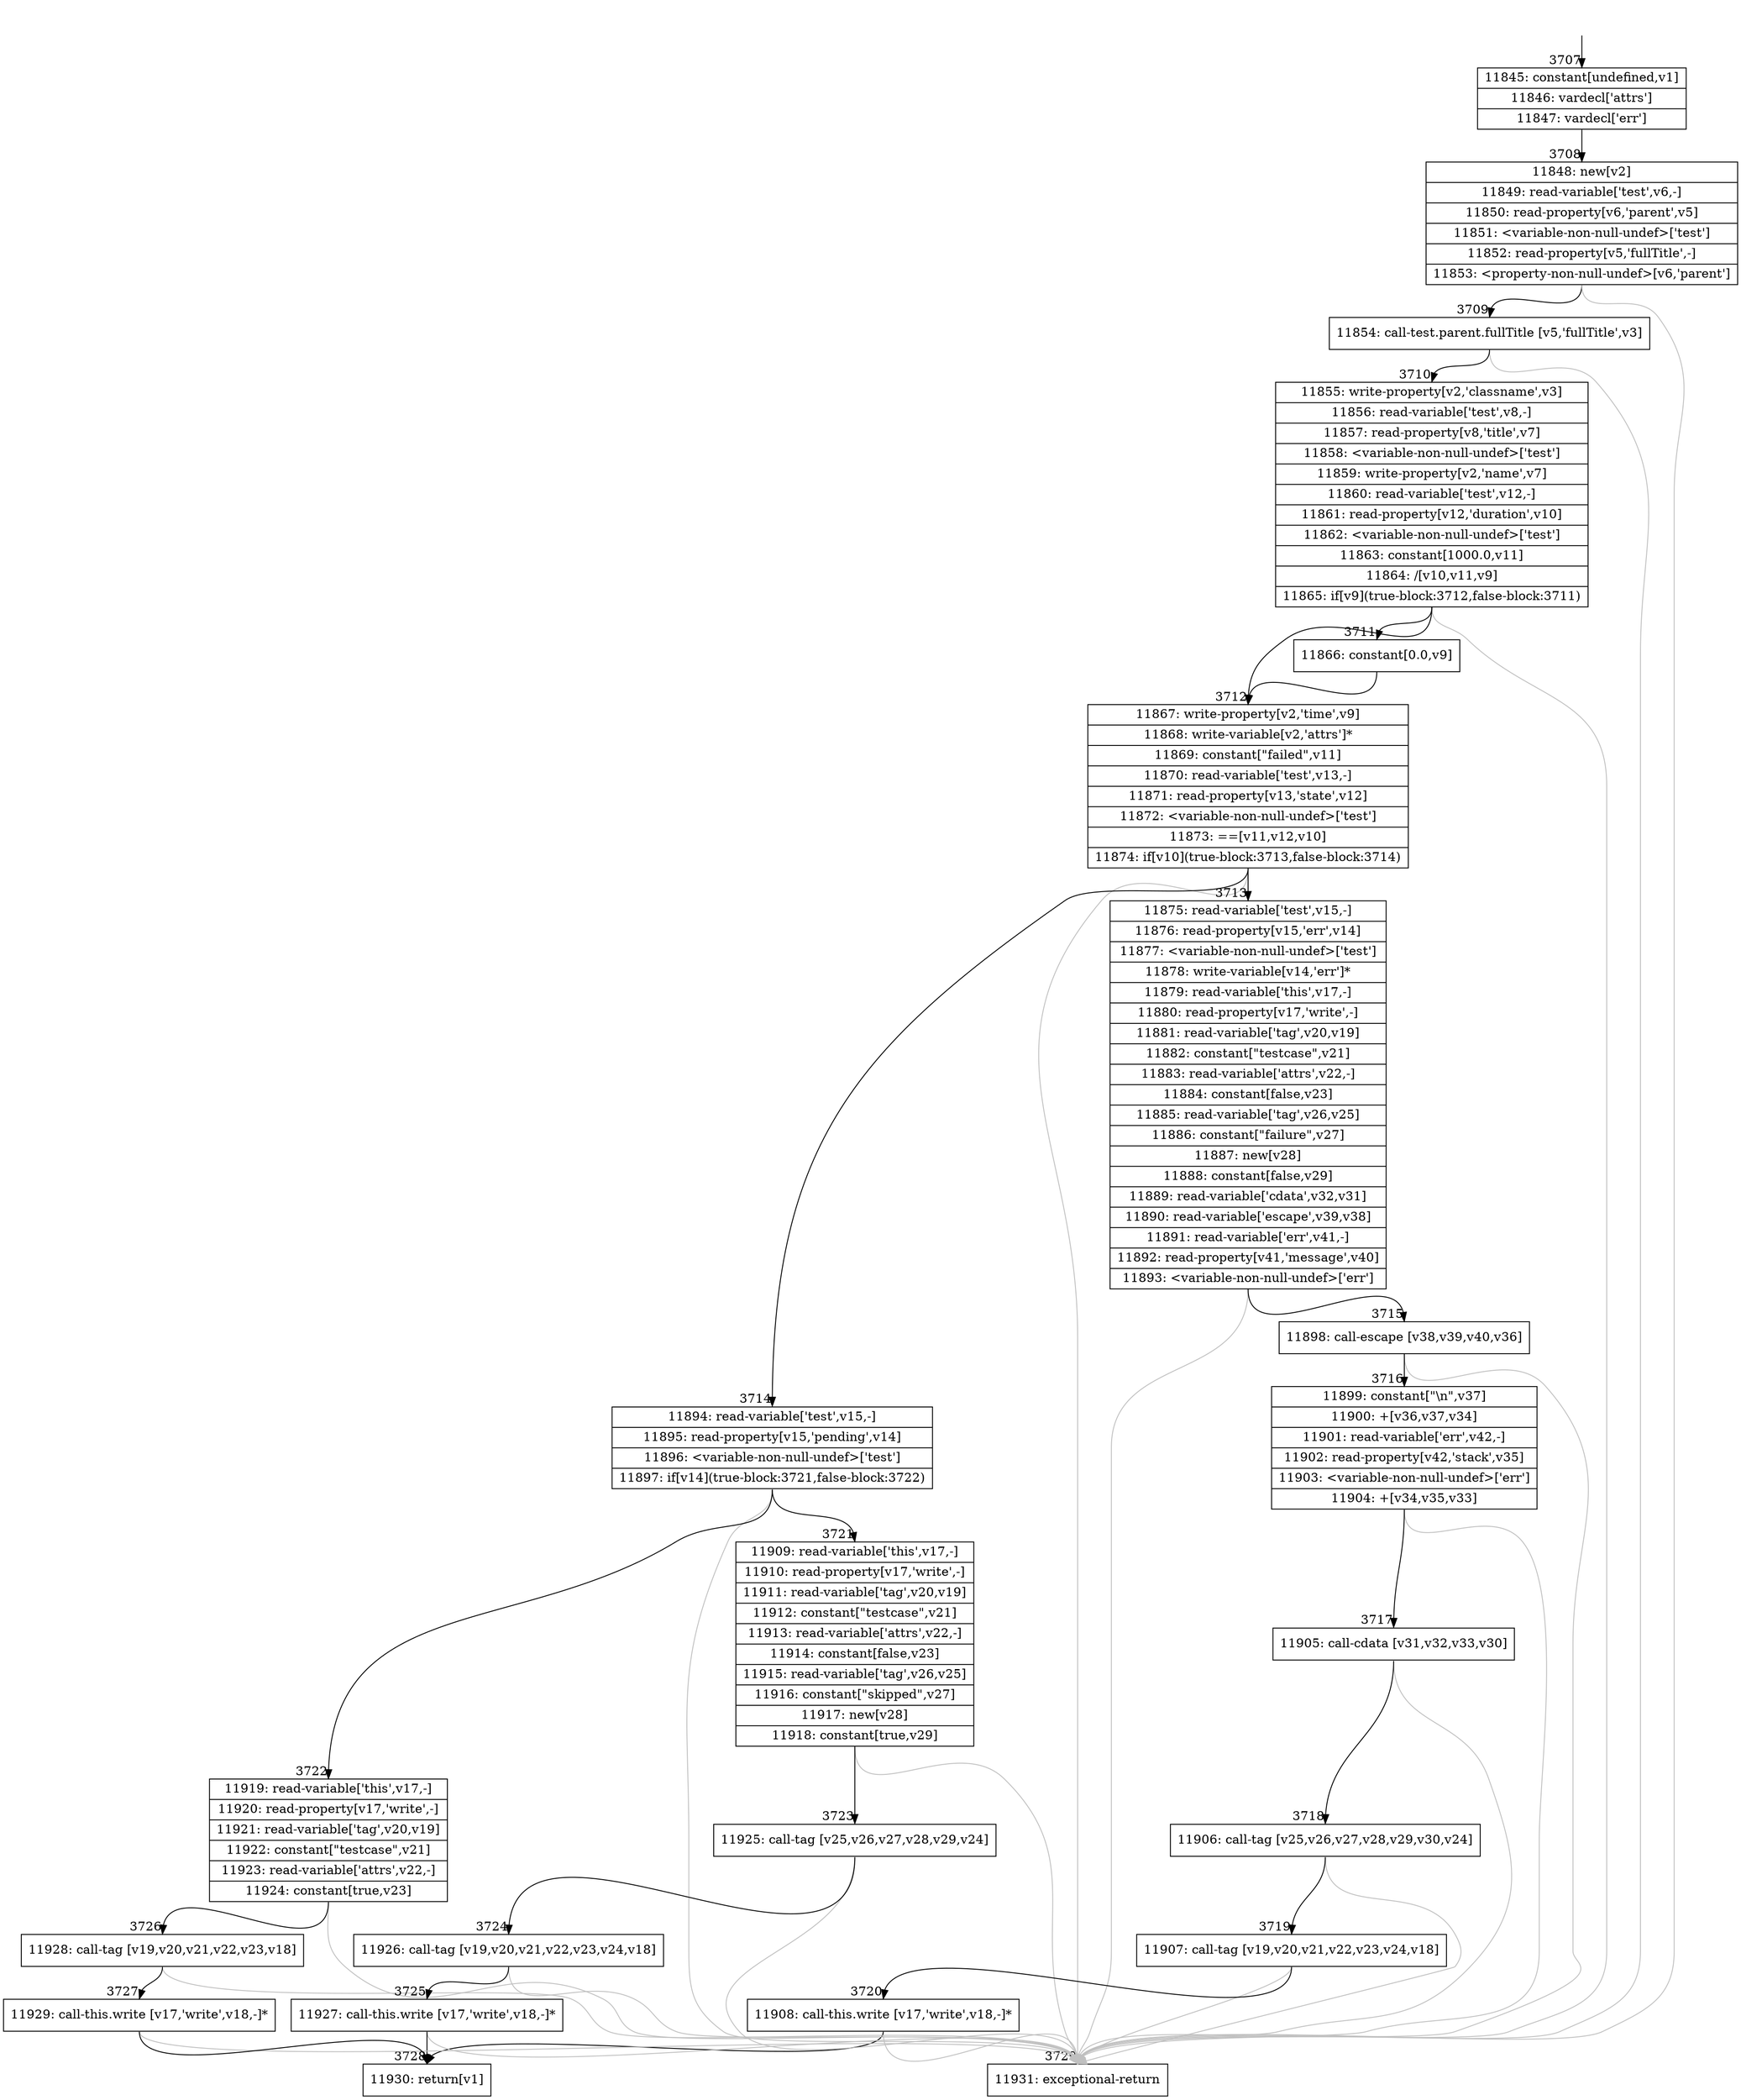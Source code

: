 digraph {
rankdir="TD"
BB_entry336[shape=none,label=""];
BB_entry336 -> BB3707 [tailport=s, headport=n, headlabel="    3707"]
BB3707 [shape=record label="{11845: constant[undefined,v1]|11846: vardecl['attrs']|11847: vardecl['err']}" ] 
BB3707 -> BB3708 [tailport=s, headport=n, headlabel="      3708"]
BB3708 [shape=record label="{11848: new[v2]|11849: read-variable['test',v6,-]|11850: read-property[v6,'parent',v5]|11851: \<variable-non-null-undef\>['test']|11852: read-property[v5,'fullTitle',-]|11853: \<property-non-null-undef\>[v6,'parent']}" ] 
BB3708 -> BB3709 [tailport=s, headport=n, headlabel="      3709"]
BB3708 -> BB3729 [tailport=s, headport=n, color=gray, headlabel="      3729"]
BB3709 [shape=record label="{11854: call-test.parent.fullTitle [v5,'fullTitle',v3]}" ] 
BB3709 -> BB3710 [tailport=s, headport=n, headlabel="      3710"]
BB3709 -> BB3729 [tailport=s, headport=n, color=gray]
BB3710 [shape=record label="{11855: write-property[v2,'classname',v3]|11856: read-variable['test',v8,-]|11857: read-property[v8,'title',v7]|11858: \<variable-non-null-undef\>['test']|11859: write-property[v2,'name',v7]|11860: read-variable['test',v12,-]|11861: read-property[v12,'duration',v10]|11862: \<variable-non-null-undef\>['test']|11863: constant[1000.0,v11]|11864: /[v10,v11,v9]|11865: if[v9](true-block:3712,false-block:3711)}" ] 
BB3710 -> BB3712 [tailport=s, headport=n, headlabel="      3712"]
BB3710 -> BB3711 [tailport=s, headport=n, headlabel="      3711"]
BB3710 -> BB3729 [tailport=s, headport=n, color=gray]
BB3711 [shape=record label="{11866: constant[0.0,v9]}" ] 
BB3711 -> BB3712 [tailport=s, headport=n]
BB3712 [shape=record label="{11867: write-property[v2,'time',v9]|11868: write-variable[v2,'attrs']*|11869: constant[\"failed\",v11]|11870: read-variable['test',v13,-]|11871: read-property[v13,'state',v12]|11872: \<variable-non-null-undef\>['test']|11873: ==[v11,v12,v10]|11874: if[v10](true-block:3713,false-block:3714)}" ] 
BB3712 -> BB3713 [tailport=s, headport=n, headlabel="      3713"]
BB3712 -> BB3714 [tailport=s, headport=n, headlabel="      3714"]
BB3712 -> BB3729 [tailport=s, headport=n, color=gray]
BB3713 [shape=record label="{11875: read-variable['test',v15,-]|11876: read-property[v15,'err',v14]|11877: \<variable-non-null-undef\>['test']|11878: write-variable[v14,'err']*|11879: read-variable['this',v17,-]|11880: read-property[v17,'write',-]|11881: read-variable['tag',v20,v19]|11882: constant[\"testcase\",v21]|11883: read-variable['attrs',v22,-]|11884: constant[false,v23]|11885: read-variable['tag',v26,v25]|11886: constant[\"failure\",v27]|11887: new[v28]|11888: constant[false,v29]|11889: read-variable['cdata',v32,v31]|11890: read-variable['escape',v39,v38]|11891: read-variable['err',v41,-]|11892: read-property[v41,'message',v40]|11893: \<variable-non-null-undef\>['err']}" ] 
BB3713 -> BB3715 [tailport=s, headport=n, headlabel="      3715"]
BB3713 -> BB3729 [tailport=s, headport=n, color=gray]
BB3714 [shape=record label="{11894: read-variable['test',v15,-]|11895: read-property[v15,'pending',v14]|11896: \<variable-non-null-undef\>['test']|11897: if[v14](true-block:3721,false-block:3722)}" ] 
BB3714 -> BB3721 [tailport=s, headport=n, headlabel="      3721"]
BB3714 -> BB3722 [tailport=s, headport=n, headlabel="      3722"]
BB3714 -> BB3729 [tailport=s, headport=n, color=gray]
BB3715 [shape=record label="{11898: call-escape [v38,v39,v40,v36]}" ] 
BB3715 -> BB3716 [tailport=s, headport=n, headlabel="      3716"]
BB3715 -> BB3729 [tailport=s, headport=n, color=gray]
BB3716 [shape=record label="{11899: constant[\"\\n\",v37]|11900: +[v36,v37,v34]|11901: read-variable['err',v42,-]|11902: read-property[v42,'stack',v35]|11903: \<variable-non-null-undef\>['err']|11904: +[v34,v35,v33]}" ] 
BB3716 -> BB3717 [tailport=s, headport=n, headlabel="      3717"]
BB3716 -> BB3729 [tailport=s, headport=n, color=gray]
BB3717 [shape=record label="{11905: call-cdata [v31,v32,v33,v30]}" ] 
BB3717 -> BB3718 [tailport=s, headport=n, headlabel="      3718"]
BB3717 -> BB3729 [tailport=s, headport=n, color=gray]
BB3718 [shape=record label="{11906: call-tag [v25,v26,v27,v28,v29,v30,v24]}" ] 
BB3718 -> BB3719 [tailport=s, headport=n, headlabel="      3719"]
BB3718 -> BB3729 [tailport=s, headport=n, color=gray]
BB3719 [shape=record label="{11907: call-tag [v19,v20,v21,v22,v23,v24,v18]}" ] 
BB3719 -> BB3720 [tailport=s, headport=n, headlabel="      3720"]
BB3719 -> BB3729 [tailport=s, headport=n, color=gray]
BB3720 [shape=record label="{11908: call-this.write [v17,'write',v18,-]*}" ] 
BB3720 -> BB3728 [tailport=s, headport=n, headlabel="      3728"]
BB3720 -> BB3729 [tailport=s, headport=n, color=gray]
BB3721 [shape=record label="{11909: read-variable['this',v17,-]|11910: read-property[v17,'write',-]|11911: read-variable['tag',v20,v19]|11912: constant[\"testcase\",v21]|11913: read-variable['attrs',v22,-]|11914: constant[false,v23]|11915: read-variable['tag',v26,v25]|11916: constant[\"skipped\",v27]|11917: new[v28]|11918: constant[true,v29]}" ] 
BB3721 -> BB3723 [tailport=s, headport=n, headlabel="      3723"]
BB3721 -> BB3729 [tailport=s, headport=n, color=gray]
BB3722 [shape=record label="{11919: read-variable['this',v17,-]|11920: read-property[v17,'write',-]|11921: read-variable['tag',v20,v19]|11922: constant[\"testcase\",v21]|11923: read-variable['attrs',v22,-]|11924: constant[true,v23]}" ] 
BB3722 -> BB3726 [tailport=s, headport=n, headlabel="      3726"]
BB3722 -> BB3729 [tailport=s, headport=n, color=gray]
BB3723 [shape=record label="{11925: call-tag [v25,v26,v27,v28,v29,v24]}" ] 
BB3723 -> BB3724 [tailport=s, headport=n, headlabel="      3724"]
BB3723 -> BB3729 [tailport=s, headport=n, color=gray]
BB3724 [shape=record label="{11926: call-tag [v19,v20,v21,v22,v23,v24,v18]}" ] 
BB3724 -> BB3725 [tailport=s, headport=n, headlabel="      3725"]
BB3724 -> BB3729 [tailport=s, headport=n, color=gray]
BB3725 [shape=record label="{11927: call-this.write [v17,'write',v18,-]*}" ] 
BB3725 -> BB3728 [tailport=s, headport=n]
BB3725 -> BB3729 [tailport=s, headport=n, color=gray]
BB3726 [shape=record label="{11928: call-tag [v19,v20,v21,v22,v23,v18]}" ] 
BB3726 -> BB3727 [tailport=s, headport=n, headlabel="      3727"]
BB3726 -> BB3729 [tailport=s, headport=n, color=gray]
BB3727 [shape=record label="{11929: call-this.write [v17,'write',v18,-]*}" ] 
BB3727 -> BB3728 [tailport=s, headport=n]
BB3727 -> BB3729 [tailport=s, headport=n, color=gray]
BB3728 [shape=record label="{11930: return[v1]}" ] 
BB3729 [shape=record label="{11931: exceptional-return}" ] 
//#$~ 4260
}
